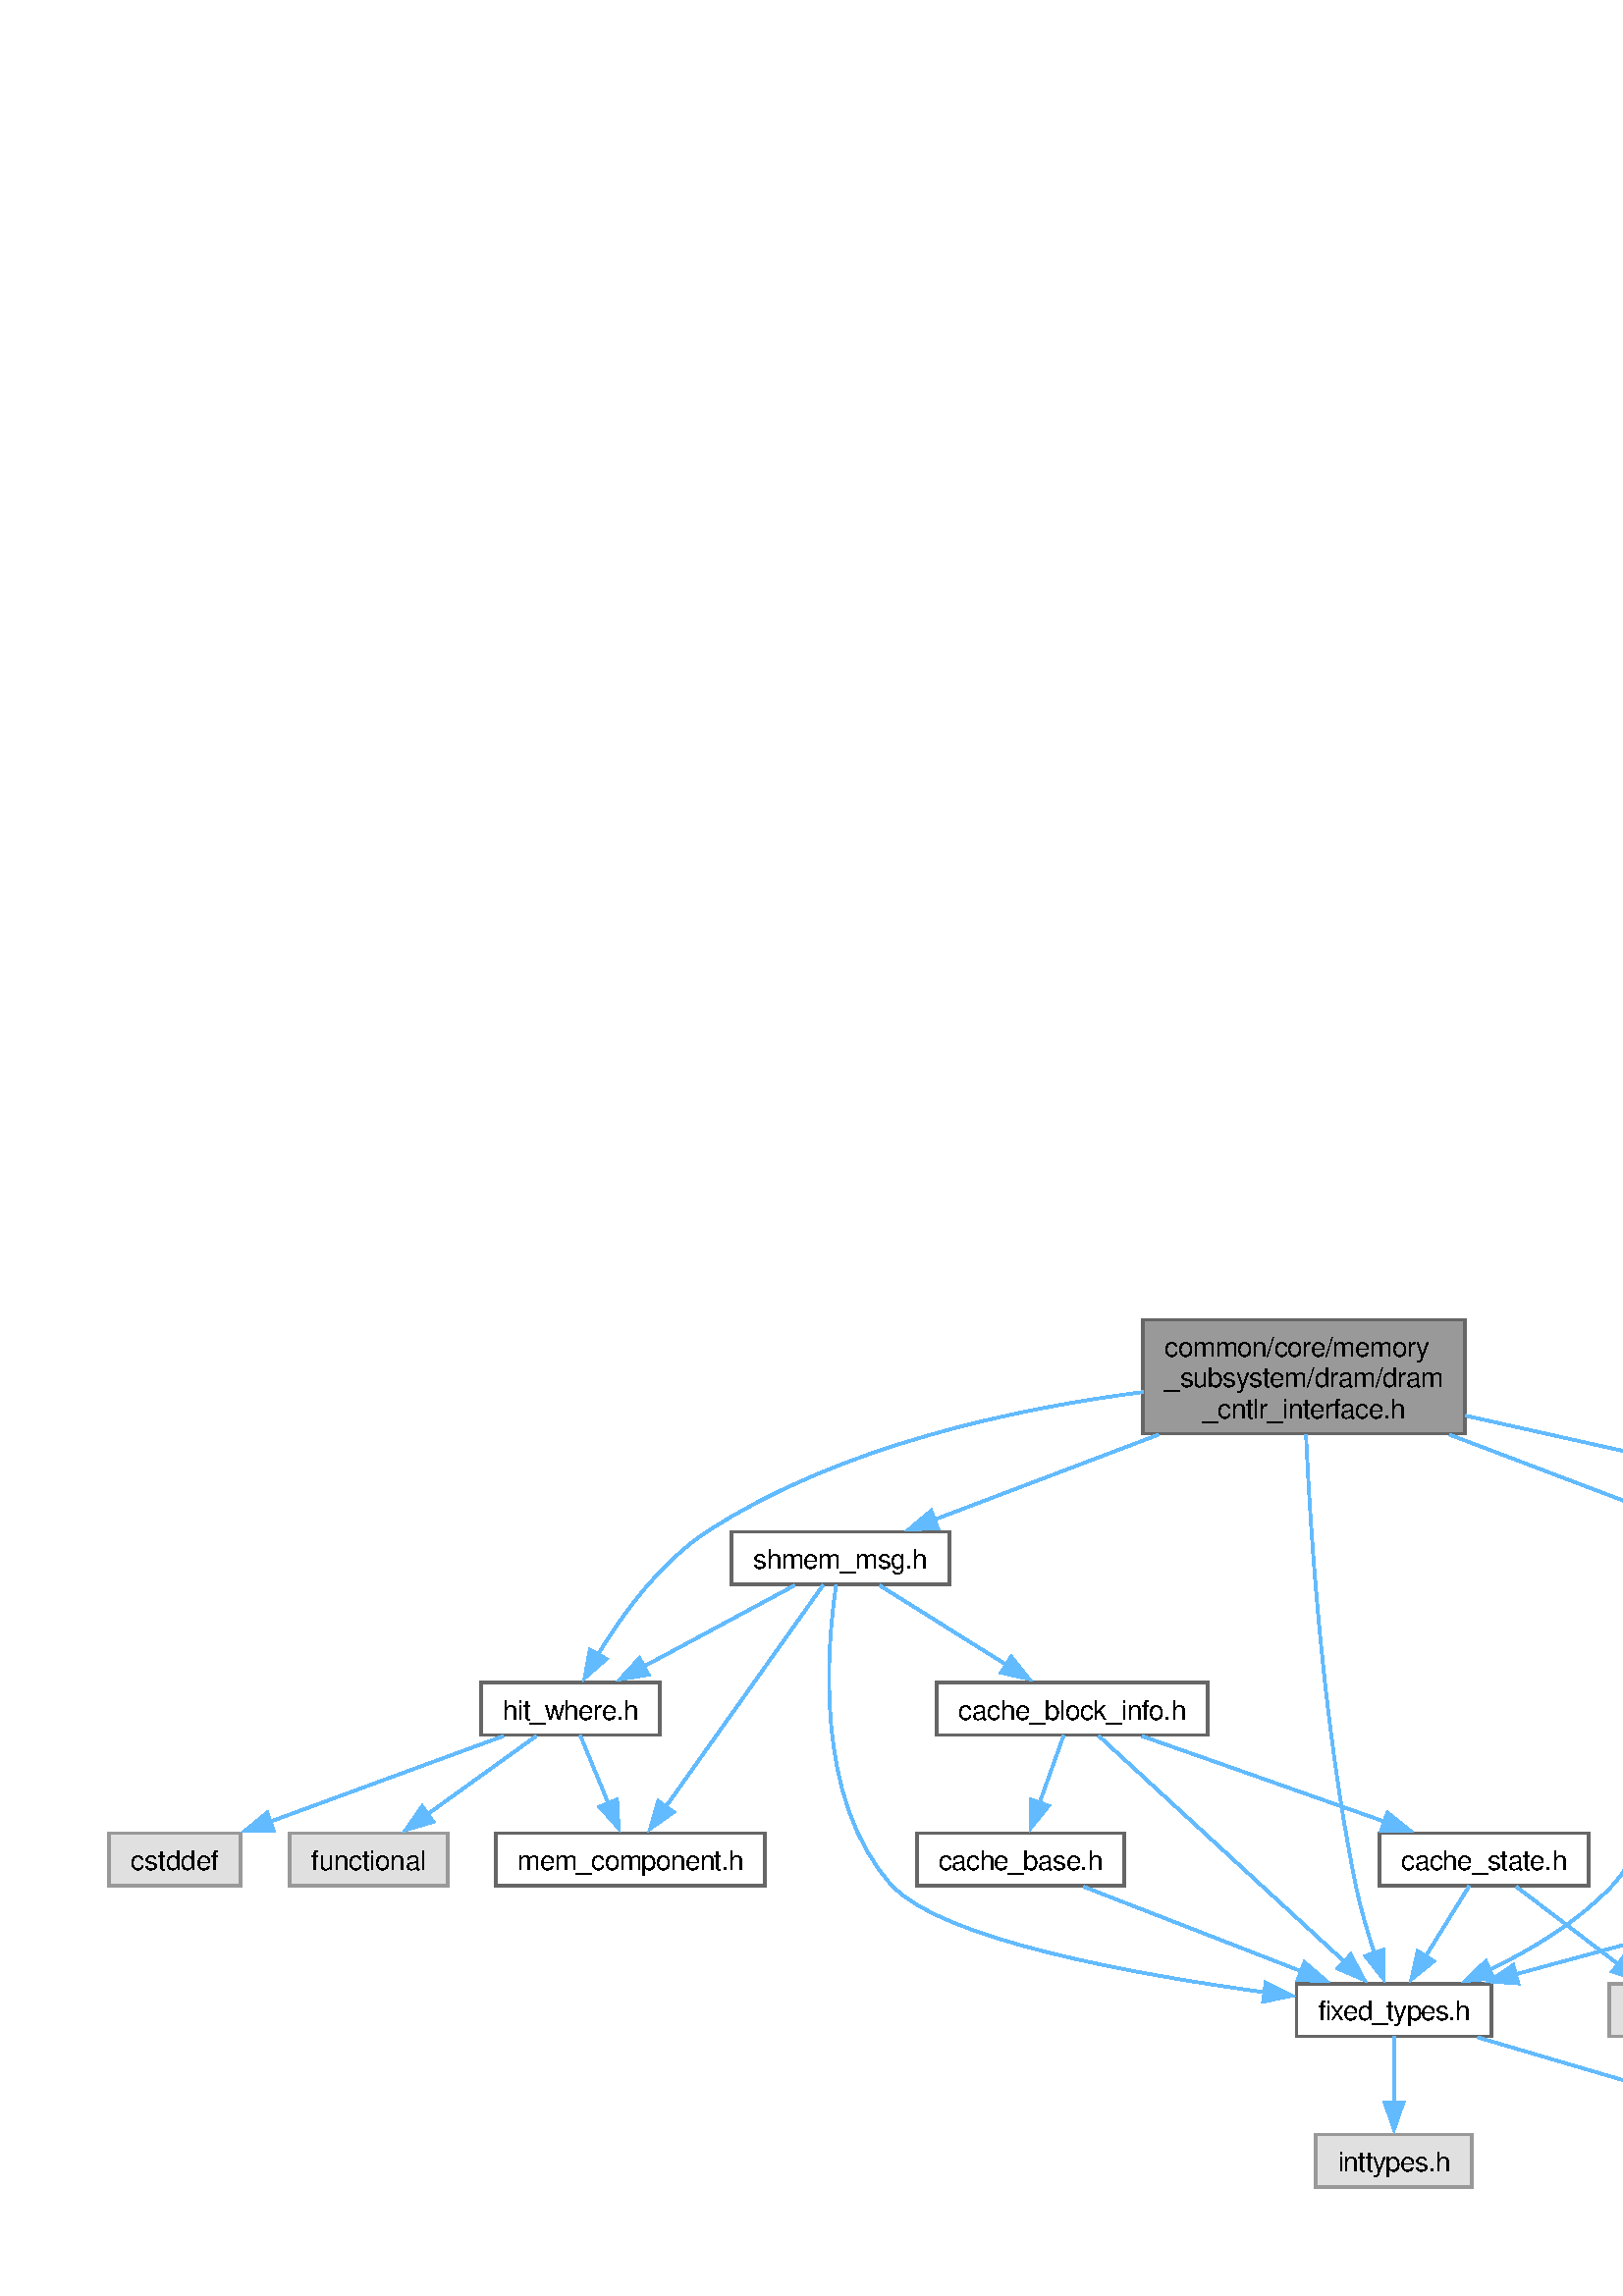 %!PS-Adobe-3.0
%%Pages: (atend)
%%BoundingBox: (atend)
%%EndComments
save
%%BeginProlog
/DotDict 200 dict def
DotDict begin

/setupLatin1 {
mark
/EncodingVector 256 array def
 EncodingVector 0

ISOLatin1Encoding 0 255 getinterval putinterval
EncodingVector 45 /hyphen put

% Set up ISO Latin 1 character encoding
/starnetISO {
        dup dup findfont dup length dict begin
        { 1 index /FID ne { def }{ pop pop } ifelse
        } forall
        /Encoding EncodingVector def
        currentdict end definefont
} def
/Times-Roman starnetISO def
/Times-Italic starnetISO def
/Times-Bold starnetISO def
/Times-BoldItalic starnetISO def
/Helvetica starnetISO def
/Helvetica-Oblique starnetISO def
/Helvetica-Bold starnetISO def
/Helvetica-BoldOblique starnetISO def
/Courier starnetISO def
/Courier-Oblique starnetISO def
/Courier-Bold starnetISO def
/Courier-BoldOblique starnetISO def
cleartomark
} bind def

%%BeginResource: procset graphviz 0 0
/coord-font-family /Times-Roman def
/default-font-family /Times-Roman def
/coordfont coord-font-family findfont 8 scalefont def

/InvScaleFactor 1.0 def
/set_scale {
       dup 1 exch div /InvScaleFactor exch def
       scale
} bind def

% styles
/solid { [] 0 setdash } bind def
/dashed { [9 InvScaleFactor mul dup ] 0 setdash } bind def
/dotted { [1 InvScaleFactor mul 6 InvScaleFactor mul] 0 setdash } bind def
/invis {/fill {newpath} def /stroke {newpath} def /show {pop newpath} def} bind def
/bold { 2 setlinewidth } bind def
/filled { } bind def
/unfilled { } bind def
/rounded { } bind def
/diagonals { } bind def
/tapered { } bind def

% hooks for setting color 
/nodecolor { sethsbcolor } bind def
/edgecolor { sethsbcolor } bind def
/graphcolor { sethsbcolor } bind def
/nopcolor {pop pop pop} bind def

/beginpage {	% i j npages
	/npages exch def
	/j exch def
	/i exch def
	/str 10 string def
	npages 1 gt {
		gsave
			coordfont setfont
			0 0 moveto
			(\() show i str cvs show (,) show j str cvs show (\)) show
		grestore
	} if
} bind def

/set_font {
	findfont exch
	scalefont setfont
} def

% draw text fitted to its expected width
/alignedtext {			% width text
	/text exch def
	/width exch def
	gsave
		width 0 gt {
			[] 0 setdash
			text stringwidth pop width exch sub text length div 0 text ashow
		} if
	grestore
} def

/boxprim {				% xcorner ycorner xsize ysize
		4 2 roll
		moveto
		2 copy
		exch 0 rlineto
		0 exch rlineto
		pop neg 0 rlineto
		closepath
} bind def

/ellipse_path {
	/ry exch def
	/rx exch def
	/y exch def
	/x exch def
	matrix currentmatrix
	newpath
	x y translate
	rx ry scale
	0 0 1 0 360 arc
	setmatrix
} bind def

/endpage { showpage } bind def
/showpage { } def

/layercolorseq
	[	% layer color sequence - darkest to lightest
		[0 0 0]
		[.2 .8 .8]
		[.4 .8 .8]
		[.6 .8 .8]
		[.8 .8 .8]
	]
def

/layerlen layercolorseq length def

/setlayer {/maxlayer exch def /curlayer exch def
	layercolorseq curlayer 1 sub layerlen mod get
	aload pop sethsbcolor
	/nodecolor {nopcolor} def
	/edgecolor {nopcolor} def
	/graphcolor {nopcolor} def
} bind def

/onlayer { curlayer ne {invis} if } def

/onlayers {
	/myupper exch def
	/mylower exch def
	curlayer mylower lt
	curlayer myupper gt
	or
	{invis} if
} def

/curlayer 0 def

%%EndResource
%%EndProlog
%%BeginSetup
14 default-font-family set_font
% /arrowlength 10 def
% /arrowwidth 5 def

% make sure pdfmark is harmless for PS-interpreters other than Distiller
/pdfmark where {pop} {userdict /pdfmark /cleartomark load put} ifelse
% make '<<' and '>>' safe on PS Level 1 devices
/languagelevel where {pop languagelevel}{1} ifelse
2 lt {
    userdict (<<) cvn ([) cvn load put
    userdict (>>) cvn ([) cvn load put
} if

%%EndSetup
setupLatin1
%%Page: 1 1
%%PageBoundingBox: 36 36 867 362
%%PageOrientation: Portrait
0 0 1 beginpage
gsave
36 36 831 326 boxprim clip newpath
1 1 set_scale 0 rotate 40 40 translate
% Node1
gsave
0 0 0.6 nodecolor
newpath 497.125 318 moveto
379.125 318 lineto
379.125 276.25 lineto
497.125 276.25 lineto
closepath fill
1 setlinewidth
filled
0 0 0.4 nodecolor
newpath 497.125 318 moveto
379.125 318 lineto
379.125 276.25 lineto
497.125 276.25 lineto
closepath stroke
0 0 0 nodecolor
10 /Helvetica set_font
387.125 304.5 moveto 96.75 (common/core/memory) alignedtext
0 0 0 nodecolor
10 /Helvetica set_font
387.125 293.25 moveto 102 (_subsystem/dram/dram) alignedtext
0 0 0 nodecolor
10 /Helvetica set_font
401 282 moveto 74.25 (_cntlr_interface.h) alignedtext
grestore
% Node2
gsave
[ /Rect [ 435.375 55.25 506.875 74.5 ]
  /Border [ 0 0 0 ]
  /Action << /Subtype /URI /URI ($fixed__types_8h.html) >>
  /Subtype /Link
/ANN pdfmark
0 0 1 nodecolor
newpath 506.875 74.5 moveto
435.375 74.5 lineto
435.375 55.25 lineto
506.875 55.25 lineto
closepath fill
1 setlinewidth
filled
0 0 0.4 nodecolor
newpath 506.875 74.5 moveto
435.375 74.5 lineto
435.375 55.25 lineto
506.875 55.25 lineto
closepath stroke
0 0 0 nodecolor
10 /Helvetica set_font
443.375 61 moveto 55.5 (fixed_types.h) alignedtext
grestore
% Node1->Node2
gsave
1 setlinewidth
solid
0.573 0.612 1 edgecolor
newpath 438.86 275.87 moveto
440.403 241.532 444.912 169.835 457.125 110.5 curveto
458.822 102.254 461.441 93.367 463.957 85.711 curveto
stroke
0.573 0.612 1 edgecolor
newpath 467.219 86.988 moveto
467.183 76.393 lineto
460.604 84.698 lineto
closepath fill
1 setlinewidth
solid
0.573 0.612 1 edgecolor
newpath 467.219 86.988 moveto
467.183 76.393 lineto
460.604 84.698 lineto
closepath stroke
grestore
% Node5
gsave
[ /Rect [ 560.75 221 655.5 240.25 ]
  /Border [ 0 0 0 ]
  /Action << /Subtype /URI /URI ($subsecond__time_8h.html) >>
  /Subtype /Link
/ANN pdfmark
0 0 1 nodecolor
newpath 655.5 240.25 moveto
560.75 240.25 lineto
560.75 221 lineto
655.5 221 lineto
closepath fill
1 setlinewidth
filled
0 0 0.4 nodecolor
newpath 655.5 240.25 moveto
560.75 240.25 lineto
560.75 221 lineto
655.5 221 lineto
closepath stroke
0 0 0 nodecolor
10 /Helvetica set_font
568.75 226.75 moveto 78.75 (subsecond_time.h) alignedtext
grestore
% Node1->Node5
gsave
1 setlinewidth
solid
0.573 0.612 1 edgecolor
newpath 491.448 275.894 moveto
518.347 265.688 550.186 253.608 573.803 244.647 curveto
stroke
0.573 0.612 1 edgecolor
newpath 574.83 248.001 moveto
582.938 241.181 lineto
572.347 241.456 lineto
closepath fill
1 setlinewidth
solid
0.573 0.612 1 edgecolor
newpath 574.83 248.001 moveto
582.938 241.181 lineto
572.347 241.456 lineto
closepath stroke
grestore
% Node12
gsave
[ /Rect [ 136.375 165.75 201.875 185 ]
  /Border [ 0 0 0 ]
  /Action << /Subtype /URI /URI ($hit__where_8h.html) >>
  /Subtype /Link
/ANN pdfmark
0 0 1 nodecolor
newpath 201.875 185 moveto
136.375 185 lineto
136.375 165.75 lineto
201.875 165.75 lineto
closepath fill
1 setlinewidth
filled
0 0 0.4 nodecolor
newpath 201.875 185 moveto
136.375 185 lineto
136.375 165.75 lineto
201.875 165.75 lineto
closepath stroke
0 0 0 nodecolor
10 /Helvetica set_font
144.375 171.5 moveto 49.5 (hit_where.h) alignedtext
grestore
% Node1->Node12
gsave
1 setlinewidth
solid
0.573 0.612 1 edgecolor
newpath 379.098 291.508 moveto
332.469 285.519 267.429 271.775 219.125 240.25 curveto
201.833 228.965 187.947 209.653 179.237 195.211 curveto
stroke
0.573 0.612 1 edgecolor
newpath 182.352 193.607 moveto
174.364 186.646 lineto
176.267 197.068 lineto
closepath fill
1 setlinewidth
solid
0.573 0.612 1 edgecolor
newpath 182.352 193.607 moveto
174.364 186.646 lineto
176.267 197.068 lineto
closepath stroke
grestore
% Node16
gsave
[ /Rect [ 228.25 221 308 240.25 ]
  /Border [ 0 0 0 ]
  /Action << /Subtype /URI /URI ($shmem__msg_8h.html) >>
  /Subtype /Link
/ANN pdfmark
0 0 1 nodecolor
newpath 308 240.25 moveto
228.25 240.25 lineto
228.25 221 lineto
308 221 lineto
closepath fill
1 setlinewidth
filled
0 0 0.4 nodecolor
newpath 308 240.25 moveto
228.25 240.25 lineto
228.25 221 lineto
308 221 lineto
closepath stroke
0 0 0 nodecolor
10 /Helvetica set_font
236.25 226.75 moveto 63.75 (shmem_msg.h) alignedtext
grestore
% Node1->Node16
gsave
1 setlinewidth
solid
0.573 0.612 1 edgecolor
newpath 384.802 275.894 moveto
357.903 265.688 326.064 253.608 302.447 244.647 curveto
stroke
0.573 0.612 1 edgecolor
newpath 303.903 241.456 moveto
293.312 241.181 lineto
301.42 248.001 lineto
closepath fill
1 setlinewidth
solid
0.573 0.612 1 edgecolor
newpath 303.903 241.456 moveto
293.312 241.181 lineto
301.42 248.001 lineto
closepath stroke
grestore
% Node20
gsave
0 0 0.878 nodecolor
newpath 779.125 240.25 moveto
673.125 240.25 lineto
673.125 221 lineto
779.125 221 lineto
closepath fill
1 setlinewidth
filled
0 0 0.6 nodecolor
newpath 779.125 240.25 moveto
673.125 240.25 lineto
673.125 221 lineto
779.125 221 lineto
closepath stroke
0 0 0 nodecolor
10 /Helvetica set_font
681.125 226.75 moveto 90 (boost/tuple/tuple.hpp) alignedtext
grestore
% Node1->Node20
gsave
1 setlinewidth
solid
0.573 0.612 1 edgecolor
newpath 497.45 282.839 moveto
549.542 271.172 624.565 254.37 674.293 243.233 curveto
stroke
0.573 0.612 1 edgecolor
newpath 674.96 246.671 moveto
683.953 241.07 lineto
673.43 239.84 lineto
closepath fill
1 setlinewidth
solid
0.573 0.612 1 edgecolor
newpath 674.96 246.671 moveto
683.953 241.07 lineto
673.43 239.84 lineto
closepath stroke
grestore
% Node3
gsave
0 0 0.878 nodecolor
newpath 675.875 19.25 moveto
628.375 19.25 lineto
628.375 0 lineto
675.875 0 lineto
closepath fill
1 setlinewidth
filled
0 0 0.6 nodecolor
newpath 675.875 19.25 moveto
628.375 19.25 lineto
628.375 0 lineto
675.875 0 lineto
closepath stroke
0 0 0 nodecolor
10 /Helvetica set_font
636.375 5.75 moveto 31.5 (stdint.h) alignedtext
grestore
% Node2->Node3
gsave
1 setlinewidth
solid
0.573 0.612 1 edgecolor
newpath 501.829 54.842 moveto
533.817 45.431 583.844 30.713 617.288 20.874 curveto
stroke
0.573 0.612 1 edgecolor
newpath 617.887 24.346 moveto
626.493 18.166 lineto
615.912 17.631 lineto
closepath fill
1 setlinewidth
solid
0.573 0.612 1 edgecolor
newpath 617.887 24.346 moveto
626.493 18.166 lineto
615.912 17.631 lineto
closepath stroke
grestore
% Node4
gsave
0 0 0.878 nodecolor
newpath 499.75 19.25 moveto
442.5 19.25 lineto
442.5 0 lineto
499.75 0 lineto
closepath fill
1 setlinewidth
filled
0 0 0.6 nodecolor
newpath 499.75 19.25 moveto
442.5 19.25 lineto
442.5 0 lineto
499.75 0 lineto
closepath stroke
0 0 0 nodecolor
10 /Helvetica set_font
450.5 5.75 moveto 41.25 (inttypes.h) alignedtext
grestore
% Node2->Node4
gsave
1 setlinewidth
solid
0.573 0.612 1 edgecolor
newpath 471.125 55.082 moveto
471.125 48.569 471.125 39.422 471.125 31.117 curveto
stroke
0.573 0.612 1 edgecolor
newpath 474.625 31.123 moveto
471.125 21.123 lineto
467.625 31.123 lineto
closepath fill
1 setlinewidth
solid
0.573 0.612 1 edgecolor
newpath 474.625 31.123 moveto
471.125 21.123 lineto
467.625 31.123 lineto
closepath stroke
grestore
% Node5->Node2
gsave
1 setlinewidth
solid
0.573 0.612 1 edgecolor
newpath 604.725 220.819 moveto
595.14 196.311 567.529 127.963 551.125 110.5 curveto
538.651 97.22 521.32 86.889 505.978 79.528 curveto
stroke
0.573 0.612 1 edgecolor
newpath 507.691 76.461 moveto
497.137 75.529 lineto
504.806 82.839 lineto
closepath fill
1 setlinewidth
solid
0.573 0.612 1 edgecolor
newpath 507.691 76.461 moveto
497.137 75.529 lineto
504.806 82.839 lineto
closepath stroke
grestore
% Node6
gsave
[ /Rect [ 708.375 165.75 749.875 185 ]
  /Border [ 0 0 0 ]
  /Action << /Subtype /URI /URI ($lock_8h.html) >>
  /Subtype /Link
/ANN pdfmark
0 0 1 nodecolor
newpath 749.875 185 moveto
708.375 185 lineto
708.375 165.75 lineto
749.875 165.75 lineto
closepath fill
1 setlinewidth
filled
0 0 0.4 nodecolor
newpath 749.875 185 moveto
708.375 185 lineto
708.375 165.75 lineto
749.875 165.75 lineto
closepath stroke
0 0 0 nodecolor
10 /Helvetica set_font
716.375 171.5 moveto 25.5 (lock.h) alignedtext
grestore
% Node5->Node6
gsave
1 setlinewidth
solid
0.573 0.612 1 edgecolor
newpath 628.651 220.592 moveto
647.686 212.215 676.275 199.633 698.097 190.03 curveto
stroke
0.573 0.612 1 edgecolor
newpath 699.37 193.294 moveto
707.113 186.062 lineto
696.55 186.887 lineto
closepath fill
1 setlinewidth
solid
0.573 0.612 1 edgecolor
newpath 699.37 193.294 moveto
707.113 186.062 lineto
696.55 186.887 lineto
closepath stroke
grestore
% Node9
gsave
[ /Rect [ 717.5 55.25 822.75 74.5 ]
  /Border [ 0 0 0 ]
  /Action << /Subtype /URI /URI ($subsecond__time__c_8h.html) >>
  /Subtype /Link
/ANN pdfmark
0 0 1 nodecolor
newpath 822.75 74.5 moveto
717.5 74.5 lineto
717.5 55.25 lineto
822.75 55.25 lineto
closepath fill
1 setlinewidth
filled
0 0 0.4 nodecolor
newpath 822.75 74.5 moveto
717.5 74.5 lineto
717.5 55.25 lineto
822.75 55.25 lineto
closepath stroke
0 0 0 nodecolor
10 /Helvetica set_font
725.5 61 moveto 89.25 (subsecond_time_c.h) alignedtext
grestore
% Node5->Node9
gsave
1 setlinewidth
solid
0.573 0.612 1 edgecolor
newpath 655.724 221.538 moveto
694.842 213.858 745.893 201.105 759.125 185 curveto
782.126 157.004 778.887 111.844 774.489 85.915 curveto
stroke
0.573 0.612 1 edgecolor
newpath 777.979 85.524 moveto
772.636 76.375 lineto
771.107 86.859 lineto
closepath fill
1 setlinewidth
solid
0.573 0.612 1 edgecolor
newpath 777.979 85.524 moveto
772.636 76.375 lineto
771.107 86.859 lineto
closepath stroke
grestore
% Node10
gsave
0 0 0.878 nodecolor
newpath 598.25 74.5 moveto
550 74.5 lineto
550 55.25 lineto
598.25 55.25 lineto
closepath fill
1 setlinewidth
filled
0 0 0.6 nodecolor
newpath 598.25 74.5 moveto
550 74.5 lineto
550 55.25 lineto
598.25 55.25 lineto
closepath stroke
0 0 0 nodecolor
10 /Helvetica set_font
558 61 moveto 32.25 (cassert) alignedtext
grestore
% Node5->Node10
gsave
1 setlinewidth
solid
0.573 0.612 1 edgecolor
newpath 606.385 220.645 moveto
602.518 200.769 592.861 151.564 584.125 110.5 curveto
582.411 102.443 580.444 93.587 578.71 85.903 curveto
stroke
0.573 0.612 1 edgecolor
newpath 582.14 85.203 moveto
576.51 76.229 lineto
575.315 86.756 lineto
closepath fill
1 setlinewidth
solid
0.573 0.612 1 edgecolor
newpath 582.14 85.203 moveto
576.51 76.229 lineto
575.315 86.756 lineto
closepath stroke
grestore
% Node11
gsave
0 0 0.878 nodecolor
newpath 689.875 185 moveto
636.375 185 lineto
636.375 165.75 lineto
689.875 165.75 lineto
closepath fill
1 setlinewidth
filled
0 0 0.6 nodecolor
newpath 689.875 185 moveto
636.375 185 lineto
636.375 165.75 lineto
689.875 165.75 lineto
closepath stroke
0 0 0 nodecolor
10 /Helvetica set_font
644.375 171.5 moveto 37.5 (iostream) alignedtext
grestore
% Node5->Node11
gsave
1 setlinewidth
solid
0.573 0.612 1 edgecolor
newpath 617.207 220.832 moveto
624.963 213.323 636.335 202.313 645.822 193.128 curveto
stroke
0.573 0.612 1 edgecolor
newpath 648.008 195.882 moveto
652.758 186.412 lineto
643.139 190.853 lineto
closepath fill
1 setlinewidth
solid
0.573 0.612 1 edgecolor
newpath 648.008 195.882 moveto
652.758 186.412 lineto
643.139 190.853 lineto
closepath stroke
grestore
% Node7
gsave
[ /Rect [ 644.5 110.5 689.75 129.75 ]
  /Border [ 0 0 0 ]
  /Action << /Subtype /URI /URI ($itostr_8h.html) >>
  /Subtype /Link
/ANN pdfmark
0 0 1 nodecolor
newpath 689.75 129.75 moveto
644.5 129.75 lineto
644.5 110.5 lineto
689.75 110.5 lineto
closepath fill
1 setlinewidth
filled
0 0 0.4 nodecolor
newpath 689.75 129.75 moveto
644.5 129.75 lineto
644.5 110.5 lineto
689.75 110.5 lineto
closepath stroke
0 0 0 nodecolor
10 /Helvetica set_font
652.5 116.25 moveto 29.25 (itostr.h) alignedtext
grestore
% Node6->Node7
gsave
1 setlinewidth
solid
0.573 0.612 1 edgecolor
newpath 718.608 165.342 moveto
709.736 157.722 696.814 146.624 686.135 137.452 curveto
stroke
0.573 0.612 1 edgecolor
newpath 688.502 134.871 moveto
678.635 131.011 lineto
683.941 140.182 lineto
closepath fill
1 setlinewidth
solid
0.573 0.612 1 edgecolor
newpath 688.502 134.871 moveto
678.635 131.011 lineto
683.941 140.182 lineto
closepath stroke
grestore
% Node7->Node2
gsave
1 setlinewidth
solid
0.573 0.612 1 edgecolor
newpath 644.258 112.912 moveto
612.849 104.379 555.71 88.855 515.692 77.983 curveto
stroke
0.573 0.612 1 edgecolor
newpath 516.667 74.621 moveto
506.099 75.377 lineto
514.832 81.376 lineto
closepath fill
1 setlinewidth
solid
0.573 0.612 1 edgecolor
newpath 516.667 74.621 moveto
506.099 75.377 lineto
514.832 81.376 lineto
closepath stroke
grestore
% Node8
gsave
0 0 0.878 nodecolor
newpath 692.75 74.5 moveto
641.5 74.5 lineto
641.5 55.25 lineto
692.75 55.25 lineto
closepath fill
1 setlinewidth
filled
0 0 0.6 nodecolor
newpath 692.75 74.5 moveto
641.5 74.5 lineto
641.5 55.25 lineto
692.75 55.25 lineto
closepath stroke
0 0 0 nodecolor
10 /Helvetica set_font
649.5 61 moveto 35.25 (sstream) alignedtext
grestore
% Node7->Node8
gsave
1 setlinewidth
solid
0.573 0.612 1 edgecolor
newpath 667.125 110.332 moveto
667.125 103.819 667.125 94.672 667.125 86.367 curveto
stroke
0.573 0.612 1 edgecolor
newpath 670.625 86.373 moveto
667.125 76.373 lineto
663.625 86.373 lineto
closepath fill
1 setlinewidth
solid
0.573 0.612 1 edgecolor
newpath 670.625 86.373 moveto
667.125 76.373 lineto
663.625 86.373 lineto
closepath stroke
grestore
% Node9->Node3
gsave
1 setlinewidth
solid
0.573 0.612 1 edgecolor
newpath 750.108 54.842 moveto
731.63 46.503 703.919 33.998 682.676 24.412 curveto
stroke
0.573 0.612 1 edgecolor
newpath 684.174 21.248 moveto
673.62 20.325 lineto
681.295 27.629 lineto
closepath fill
1 setlinewidth
solid
0.573 0.612 1 edgecolor
newpath 684.174 21.248 moveto
673.62 20.325 lineto
681.295 27.629 lineto
closepath stroke
grestore
% Node13
gsave
[ /Rect [ 141.875 110.5 240.375 129.75 ]
  /Border [ 0 0 0 ]
  /Action << /Subtype /URI /URI ($mem__component_8h.html) >>
  /Subtype /Link
/ANN pdfmark
0 0 1 nodecolor
newpath 240.375 129.75 moveto
141.875 129.75 lineto
141.875 110.5 lineto
240.375 110.5 lineto
closepath fill
1 setlinewidth
filled
0 0 0.4 nodecolor
newpath 240.375 129.75 moveto
141.875 129.75 lineto
141.875 110.5 lineto
240.375 110.5 lineto
closepath stroke
0 0 0 nodecolor
10 /Helvetica set_font
149.875 116.25 moveto 82.5 (mem_component.h) alignedtext
grestore
% Node12->Node13
gsave
1 setlinewidth
solid
0.573 0.612 1 edgecolor
newpath 172.758 165.582 moveto
175.543 158.839 179.496 149.273 183.021 140.741 curveto
stroke
0.573 0.612 1 edgecolor
newpath 186.252 142.087 moveto
186.835 131.508 lineto
179.782 139.414 lineto
closepath fill
1 setlinewidth
solid
0.573 0.612 1 edgecolor
newpath 186.252 142.087 moveto
186.835 131.508 lineto
179.782 139.414 lineto
closepath stroke
grestore
% Node14
gsave
0 0 0.878 nodecolor
newpath 48.25 129.75 moveto
0 129.75 lineto
0 110.5 lineto
48.25 110.5 lineto
closepath fill
1 setlinewidth
filled
0 0 0.6 nodecolor
newpath 48.25 129.75 moveto
0 129.75 lineto
0 110.5 lineto
48.25 110.5 lineto
closepath stroke
0 0 0 nodecolor
10 /Helvetica set_font
8 116.25 moveto 32.25 (cstddef) alignedtext
grestore
% Node12->Node14
gsave
1 setlinewidth
solid
0.573 0.612 1 edgecolor
newpath 144.528 165.342 moveto
121.056 156.722 85.458 143.649 59.051 133.951 curveto
stroke
0.573 0.612 1 edgecolor
newpath 60.373 130.708 moveto
49.78 130.547 lineto
57.96 137.279 lineto
closepath fill
1 setlinewidth
solid
0.573 0.612 1 edgecolor
newpath 60.373 130.708 moveto
49.78 130.547 lineto
57.96 137.279 lineto
closepath stroke
grestore
% Node15
gsave
0 0 0.878 nodecolor
newpath 124.125 129.75 moveto
66.125 129.75 lineto
66.125 110.5 lineto
124.125 110.5 lineto
closepath fill
1 setlinewidth
filled
0 0 0.6 nodecolor
newpath 124.125 129.75 moveto
66.125 129.75 lineto
66.125 110.5 lineto
124.125 110.5 lineto
closepath stroke
0 0 0 nodecolor
10 /Helvetica set_font
74.125 116.25 moveto 42 (functional) alignedtext
grestore
% Node12->Node15
gsave
1 setlinewidth
solid
0.573 0.612 1 edgecolor
newpath 156.572 165.342 moveto
145.663 157.492 129.621 145.948 116.664 136.624 curveto
stroke
0.573 0.612 1 edgecolor
newpath 118.882 133.909 moveto
108.721 130.909 lineto
114.794 139.591 lineto
closepath fill
1 setlinewidth
solid
0.573 0.612 1 edgecolor
newpath 118.882 133.909 moveto
108.721 130.909 lineto
114.794 139.591 lineto
closepath stroke
grestore
% Node16->Node2
gsave
1 setlinewidth
solid
0.573 0.612 1 edgecolor
newpath 266.571 220.762 moveto
263.286 198.898 258.144 141.891 287.125 110.5 curveto
305.394 90.712 375.663 77.973 423.878 71.366 curveto
stroke
0.573 0.612 1 edgecolor
newpath 424.054 74.873 moveto
433.51 70.093 lineto
423.137 67.934 lineto
closepath fill
1 setlinewidth
solid
0.573 0.612 1 edgecolor
newpath 424.054 74.873 moveto
433.51 70.093 lineto
423.137 67.934 lineto
closepath stroke
grestore
% Node16->Node12
gsave
1 setlinewidth
solid
0.573 0.612 1 edgecolor
newpath 251.331 220.592 moveto
236.113 212.406 213.43 200.206 195.743 190.692 curveto
stroke
0.573 0.612 1 edgecolor
newpath 197.799 187.824 moveto
187.334 186.169 lineto
194.483 193.989 lineto
closepath fill
1 setlinewidth
solid
0.573 0.612 1 edgecolor
newpath 197.799 187.824 moveto
187.334 186.169 lineto
194.483 193.989 lineto
closepath stroke
grestore
% Node16->Node13
gsave
1 setlinewidth
solid
0.573 0.612 1 edgecolor
newpath 261.824 220.746 moveto
249.246 203.023 220.802 162.942 204.078 139.377 curveto
stroke
0.573 0.612 1 edgecolor
newpath 207.031 137.49 moveto
198.389 131.361 lineto
201.322 141.542 lineto
closepath fill
1 setlinewidth
solid
0.573 0.612 1 edgecolor
newpath 207.031 137.49 moveto
198.389 131.361 lineto
201.322 141.542 lineto
closepath stroke
grestore
% Node17
gsave
[ /Rect [ 303.5 165.75 402.75 185 ]
  /Border [ 0 0 0 ]
  /Action << /Subtype /URI /URI ($cache__block__info_8h.html) >>
  /Subtype /Link
/ANN pdfmark
0 0 1 nodecolor
newpath 402.75 185 moveto
303.5 185 lineto
303.5 165.75 lineto
402.75 165.75 lineto
closepath fill
1 setlinewidth
filled
0 0 0.4 nodecolor
newpath 402.75 185 moveto
303.5 185 lineto
303.5 165.75 lineto
402.75 165.75 lineto
closepath stroke
0 0 0 nodecolor
10 /Helvetica set_font
311.5 171.5 moveto 83.25 (cache_block_info.h) alignedtext
grestore
% Node16->Node17
gsave
1 setlinewidth
solid
0.573 0.612 1 edgecolor
newpath 282.544 220.592 moveto
295.244 212.636 313.999 200.887 328.984 191.499 curveto
stroke
0.573 0.612 1 edgecolor
newpath 330.736 194.531 moveto
337.353 186.256 lineto
327.02 188.599 lineto
closepath fill
1 setlinewidth
solid
0.573 0.612 1 edgecolor
newpath 330.736 194.531 moveto
337.353 186.256 lineto
327.02 188.599 lineto
closepath stroke
grestore
% Node17->Node2
gsave
1 setlinewidth
solid
0.573 0.612 1 edgecolor
newpath 362.781 165.496 moveto
382.488 147.376 427.613 105.884 452.971 82.568 curveto
stroke
0.573 0.612 1 edgecolor
newpath 455.229 85.246 moveto
460.221 75.901 lineto
450.491 80.093 lineto
closepath fill
1 setlinewidth
solid
0.573 0.612 1 edgecolor
newpath 455.229 85.246 moveto
460.221 75.901 lineto
450.491 80.093 lineto
closepath stroke
grestore
% Node18
gsave
[ /Rect [ 465.75 110.5 542.5 129.75 ]
  /Border [ 0 0 0 ]
  /Action << /Subtype /URI /URI ($cache__state_8h.html) >>
  /Subtype /Link
/ANN pdfmark
0 0 1 nodecolor
newpath 542.5 129.75 moveto
465.75 129.75 lineto
465.75 110.5 lineto
542.5 110.5 lineto
closepath fill
1 setlinewidth
filled
0 0 0.4 nodecolor
newpath 542.5 129.75 moveto
465.75 129.75 lineto
465.75 110.5 lineto
542.5 110.5 lineto
closepath stroke
0 0 0 nodecolor
10 /Helvetica set_font
473.75 116.25 moveto 60.75 (cache_state.h) alignedtext
grestore
% Node17->Node18
gsave
1 setlinewidth
solid
0.573 0.612 1 edgecolor
newpath 378.74 165.342 moveto
403.145 156.736 440.136 143.691 467.622 133.998 curveto
stroke
0.573 0.612 1 edgecolor
newpath 468.69 137.332 moveto
476.957 130.706 lineto
466.362 130.731 lineto
closepath fill
1 setlinewidth
solid
0.573 0.612 1 edgecolor
newpath 468.69 137.332 moveto
476.957 130.706 lineto
466.362 130.731 lineto
closepath stroke
grestore
% Node19
gsave
[ /Rect [ 296.125 110.5 372.125 129.75 ]
  /Border [ 0 0 0 ]
  /Action << /Subtype /URI /URI ($cache__base_8h.html) >>
  /Subtype /Link
/ANN pdfmark
0 0 1 nodecolor
newpath 372.125 129.75 moveto
296.125 129.75 lineto
296.125 110.5 lineto
372.125 110.5 lineto
closepath fill
1 setlinewidth
filled
0 0 0.4 nodecolor
newpath 372.125 129.75 moveto
296.125 129.75 lineto
296.125 110.5 lineto
372.125 110.5 lineto
closepath stroke
0 0 0 nodecolor
10 /Helvetica set_font
304.125 116.25 moveto 60 (cache_base.h) alignedtext
grestore
% Node17->Node19
gsave
1 setlinewidth
solid
0.573 0.612 1 edgecolor
newpath 349.988 165.582 moveto
347.582 158.839 344.168 149.273 341.124 140.741 curveto
stroke
0.573 0.612 1 edgecolor
newpath 344.496 139.777 moveto
337.839 131.535 lineto
337.903 142.129 lineto
closepath fill
1 setlinewidth
solid
0.573 0.612 1 edgecolor
newpath 344.496 139.777 moveto
337.839 131.535 lineto
337.903 142.129 lineto
closepath stroke
grestore
% Node18->Node2
gsave
1 setlinewidth
solid
0.573 0.612 1 edgecolor
newpath 498.676 110.332 moveto
494.355 103.359 488.163 93.368 482.743 84.622 curveto
stroke
0.573 0.612 1 edgecolor
newpath 485.733 82.802 moveto
477.49 76.146 lineto
479.783 86.49 lineto
closepath fill
1 setlinewidth
solid
0.573 0.612 1 edgecolor
newpath 485.733 82.802 moveto
477.49 76.146 lineto
479.783 86.49 lineto
closepath stroke
grestore
% Node18->Node10
gsave
1 setlinewidth
solid
0.573 0.612 1 edgecolor
newpath 516 110.092 moveto
526.218 102.319 541.197 90.924 553.389 81.649 curveto
stroke
0.573 0.612 1 edgecolor
newpath 555.381 84.531 moveto
561.221 75.691 lineto
551.143 78.96 lineto
closepath fill
1 setlinewidth
solid
0.573 0.612 1 edgecolor
newpath 555.381 84.531 moveto
561.221 75.691 lineto
551.143 78.96 lineto
closepath stroke
grestore
% Node19->Node2
gsave
1 setlinewidth
solid
0.573 0.612 1 edgecolor
newpath 357.365 110.092 moveto
379.31 101.562 412.473 88.672 437.34 79.007 curveto
stroke
0.573 0.612 1 edgecolor
newpath 438.307 82.386 moveto
446.36 75.501 lineto
435.771 75.861 lineto
closepath fill
1 setlinewidth
solid
0.573 0.612 1 edgecolor
newpath 438.307 82.386 moveto
446.36 75.501 lineto
435.771 75.861 lineto
closepath stroke
grestore
endpage
showpage
grestore
%%PageTrailer
%%EndPage: 1
%%Trailer
%%Pages: 1
%%BoundingBox: 36 36 867 362
end
restore
%%EOF
